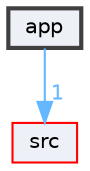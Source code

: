 digraph "/home/runner/work/cpp_project_template/cpp_project_template/app"
{
 // LATEX_PDF_SIZE
  bgcolor="transparent";
  edge [fontname=Helvetica,fontsize=10,labelfontname=Helvetica,labelfontsize=10];
  node [fontname=Helvetica,fontsize=10,shape=box,height=0.2,width=0.4];
  compound=true
  dir_d422163b96683743ed3963d4aac17747 [label="app", fillcolor="#edf0f7", color="grey25", style="filled,bold", URL="dir_d422163b96683743ed3963d4aac17747.html",tooltip=""];
  dir_68267d1309a1af8e8297ef4c3efbcdba [label="src", fillcolor="#edf0f7", color="red", style="filled", URL="dir_68267d1309a1af8e8297ef4c3efbcdba.html",tooltip=""];
  dir_d422163b96683743ed3963d4aac17747->dir_68267d1309a1af8e8297ef4c3efbcdba [headlabel="1", labeldistance=1.5 headhref="dir_000000_000003.html" href="dir_000000_000003.html" color="steelblue1" fontcolor="steelblue1"];
}
